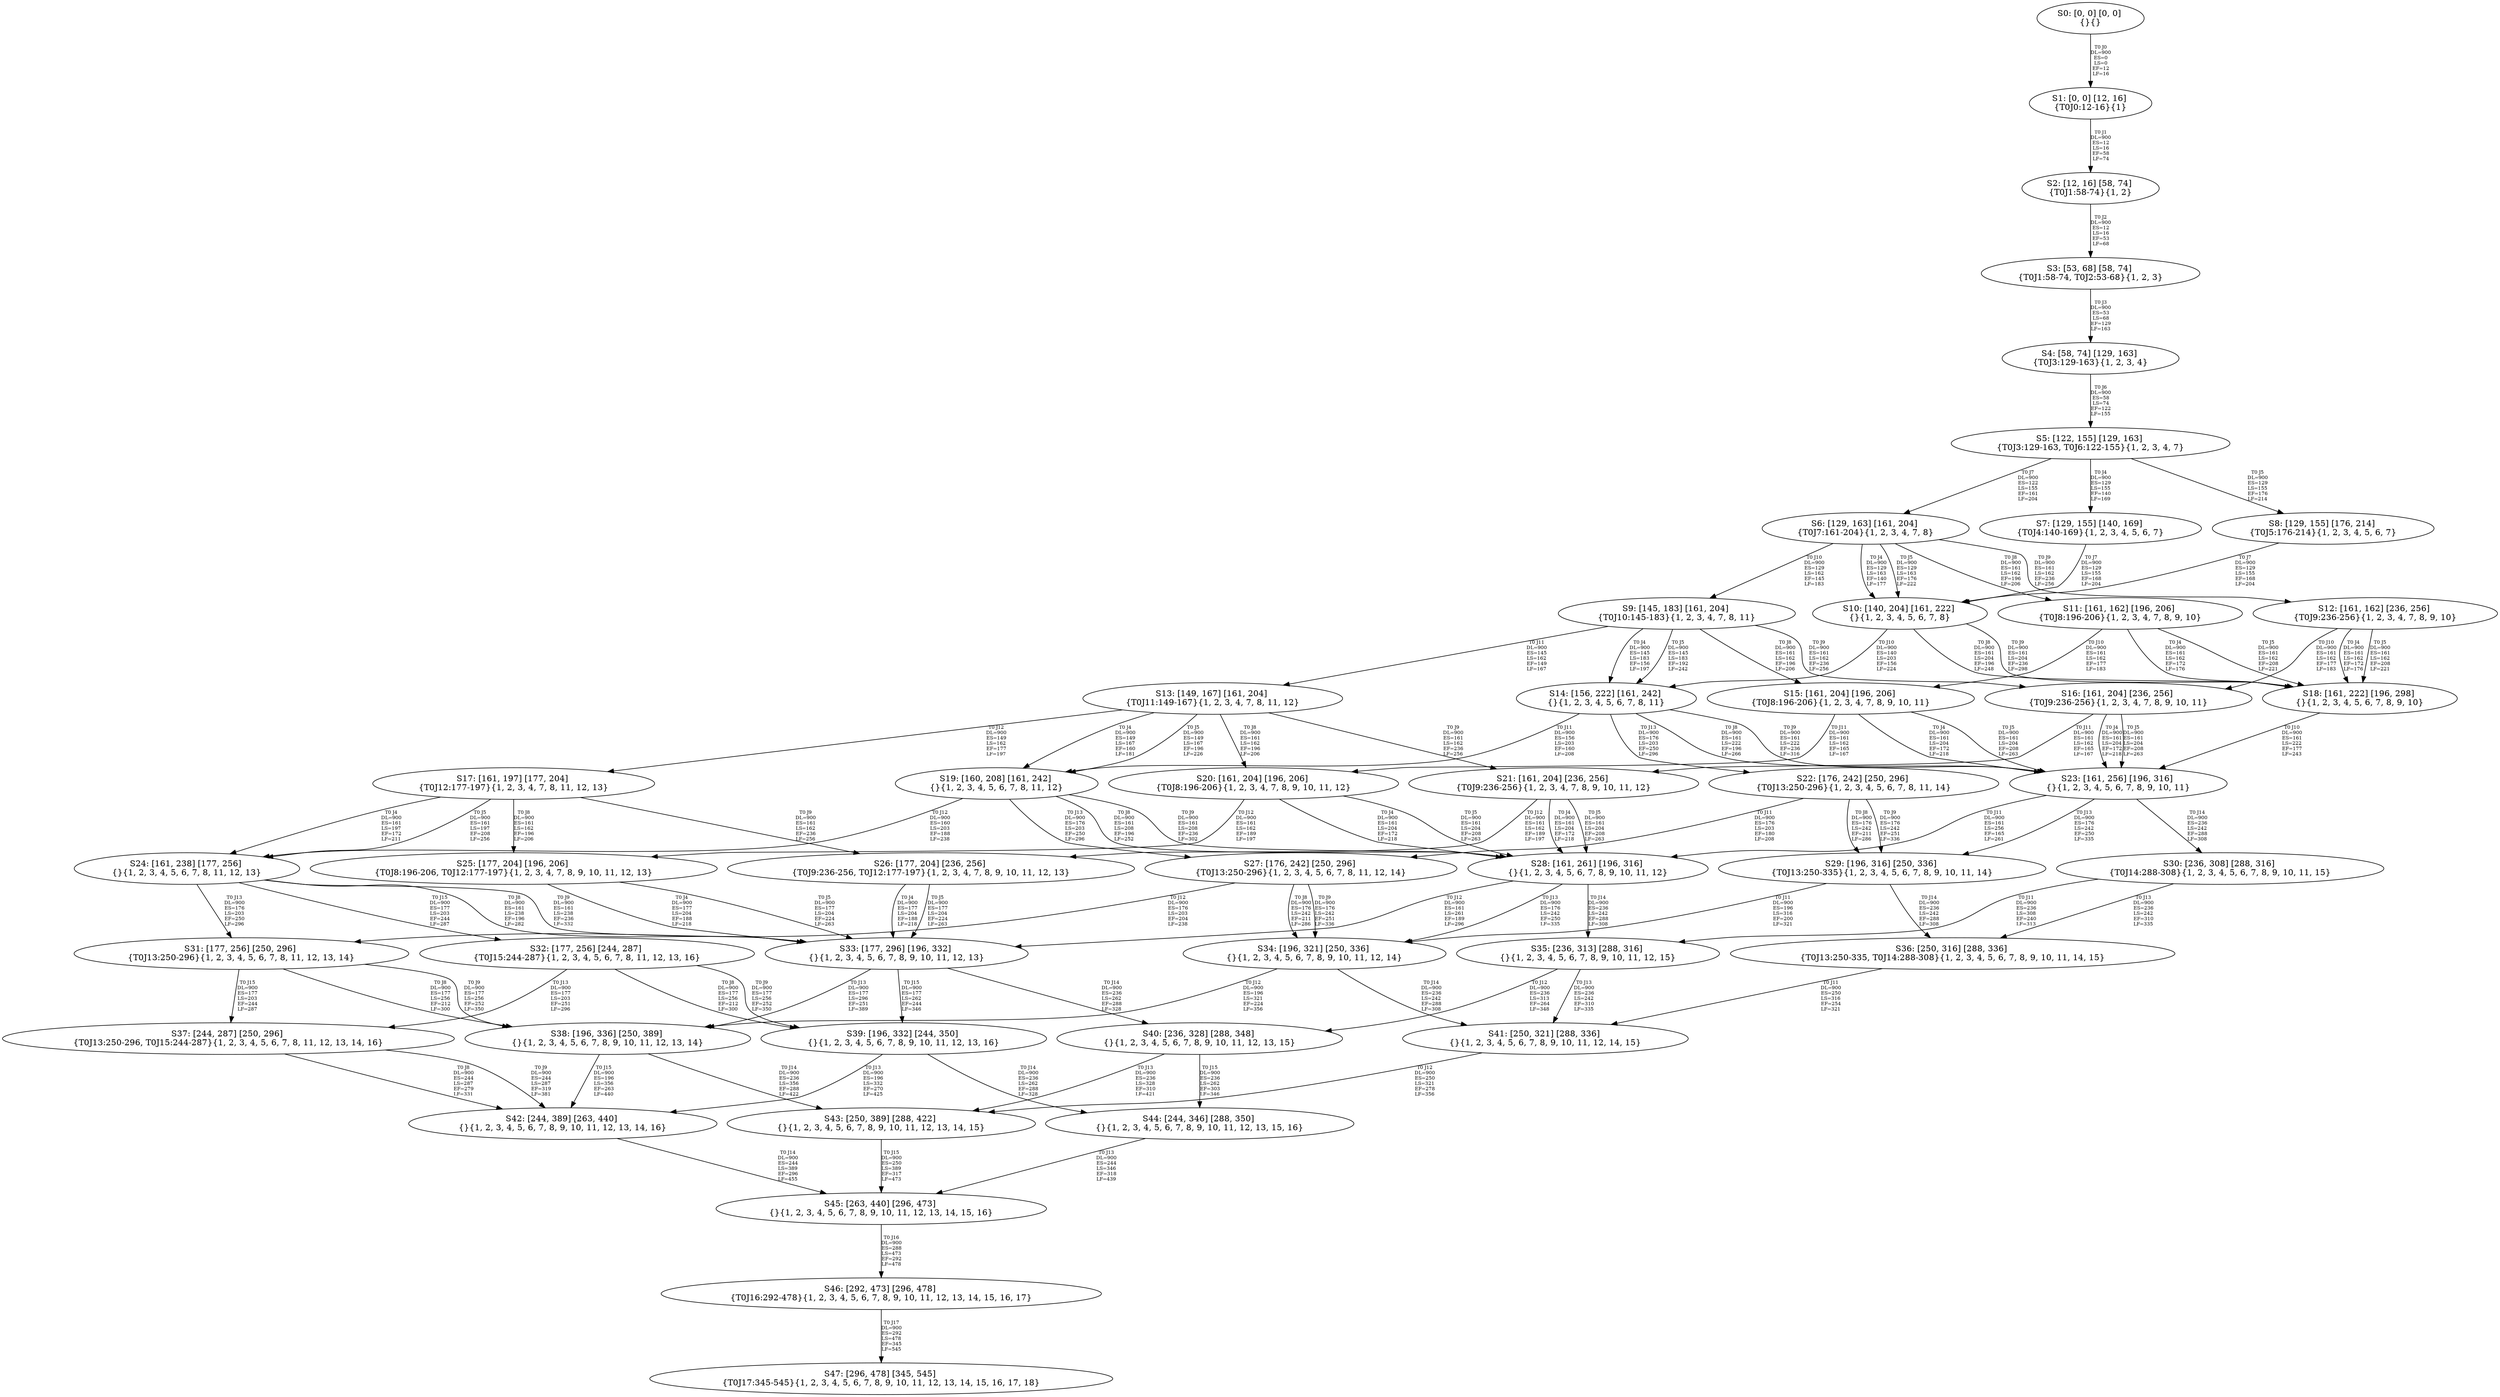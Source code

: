 digraph {
	S0[label="S0: [0, 0] [0, 0] \n{}{}"];
	S1[label="S1: [0, 0] [12, 16] \n{T0J0:12-16}{1}"];
	S2[label="S2: [12, 16] [58, 74] \n{T0J1:58-74}{1, 2}"];
	S3[label="S3: [53, 68] [58, 74] \n{T0J1:58-74, T0J2:53-68}{1, 2, 3}"];
	S4[label="S4: [58, 74] [129, 163] \n{T0J3:129-163}{1, 2, 3, 4}"];
	S5[label="S5: [122, 155] [129, 163] \n{T0J3:129-163, T0J6:122-155}{1, 2, 3, 4, 7}"];
	S6[label="S6: [129, 163] [161, 204] \n{T0J7:161-204}{1, 2, 3, 4, 7, 8}"];
	S7[label="S7: [129, 155] [140, 169] \n{T0J4:140-169}{1, 2, 3, 4, 5, 6, 7}"];
	S8[label="S8: [129, 155] [176, 214] \n{T0J5:176-214}{1, 2, 3, 4, 5, 6, 7}"];
	S9[label="S9: [145, 183] [161, 204] \n{T0J10:145-183}{1, 2, 3, 4, 7, 8, 11}"];
	S10[label="S10: [140, 204] [161, 222] \n{}{1, 2, 3, 4, 5, 6, 7, 8}"];
	S11[label="S11: [161, 162] [196, 206] \n{T0J8:196-206}{1, 2, 3, 4, 7, 8, 9, 10}"];
	S12[label="S12: [161, 162] [236, 256] \n{T0J9:236-256}{1, 2, 3, 4, 7, 8, 9, 10}"];
	S13[label="S13: [149, 167] [161, 204] \n{T0J11:149-167}{1, 2, 3, 4, 7, 8, 11, 12}"];
	S14[label="S14: [156, 222] [161, 242] \n{}{1, 2, 3, 4, 5, 6, 7, 8, 11}"];
	S15[label="S15: [161, 204] [196, 206] \n{T0J8:196-206}{1, 2, 3, 4, 7, 8, 9, 10, 11}"];
	S16[label="S16: [161, 204] [236, 256] \n{T0J9:236-256}{1, 2, 3, 4, 7, 8, 9, 10, 11}"];
	S17[label="S17: [161, 197] [177, 204] \n{T0J12:177-197}{1, 2, 3, 4, 7, 8, 11, 12, 13}"];
	S18[label="S18: [161, 222] [196, 298] \n{}{1, 2, 3, 4, 5, 6, 7, 8, 9, 10}"];
	S19[label="S19: [160, 208] [161, 242] \n{}{1, 2, 3, 4, 5, 6, 7, 8, 11, 12}"];
	S20[label="S20: [161, 204] [196, 206] \n{T0J8:196-206}{1, 2, 3, 4, 7, 8, 9, 10, 11, 12}"];
	S21[label="S21: [161, 204] [236, 256] \n{T0J9:236-256}{1, 2, 3, 4, 7, 8, 9, 10, 11, 12}"];
	S22[label="S22: [176, 242] [250, 296] \n{T0J13:250-296}{1, 2, 3, 4, 5, 6, 7, 8, 11, 14}"];
	S23[label="S23: [161, 256] [196, 316] \n{}{1, 2, 3, 4, 5, 6, 7, 8, 9, 10, 11}"];
	S24[label="S24: [161, 238] [177, 256] \n{}{1, 2, 3, 4, 5, 6, 7, 8, 11, 12, 13}"];
	S25[label="S25: [177, 204] [196, 206] \n{T0J8:196-206, T0J12:177-197}{1, 2, 3, 4, 7, 8, 9, 10, 11, 12, 13}"];
	S26[label="S26: [177, 204] [236, 256] \n{T0J9:236-256, T0J12:177-197}{1, 2, 3, 4, 7, 8, 9, 10, 11, 12, 13}"];
	S27[label="S27: [176, 242] [250, 296] \n{T0J13:250-296}{1, 2, 3, 4, 5, 6, 7, 8, 11, 12, 14}"];
	S28[label="S28: [161, 261] [196, 316] \n{}{1, 2, 3, 4, 5, 6, 7, 8, 9, 10, 11, 12}"];
	S29[label="S29: [196, 316] [250, 336] \n{T0J13:250-335}{1, 2, 3, 4, 5, 6, 7, 8, 9, 10, 11, 14}"];
	S30[label="S30: [236, 308] [288, 316] \n{T0J14:288-308}{1, 2, 3, 4, 5, 6, 7, 8, 9, 10, 11, 15}"];
	S31[label="S31: [177, 256] [250, 296] \n{T0J13:250-296}{1, 2, 3, 4, 5, 6, 7, 8, 11, 12, 13, 14}"];
	S32[label="S32: [177, 256] [244, 287] \n{T0J15:244-287}{1, 2, 3, 4, 5, 6, 7, 8, 11, 12, 13, 16}"];
	S33[label="S33: [177, 296] [196, 332] \n{}{1, 2, 3, 4, 5, 6, 7, 8, 9, 10, 11, 12, 13}"];
	S34[label="S34: [196, 321] [250, 336] \n{}{1, 2, 3, 4, 5, 6, 7, 8, 9, 10, 11, 12, 14}"];
	S35[label="S35: [236, 313] [288, 316] \n{}{1, 2, 3, 4, 5, 6, 7, 8, 9, 10, 11, 12, 15}"];
	S36[label="S36: [250, 316] [288, 336] \n{T0J13:250-335, T0J14:288-308}{1, 2, 3, 4, 5, 6, 7, 8, 9, 10, 11, 14, 15}"];
	S37[label="S37: [244, 287] [250, 296] \n{T0J13:250-296, T0J15:244-287}{1, 2, 3, 4, 5, 6, 7, 8, 11, 12, 13, 14, 16}"];
	S38[label="S38: [196, 336] [250, 389] \n{}{1, 2, 3, 4, 5, 6, 7, 8, 9, 10, 11, 12, 13, 14}"];
	S39[label="S39: [196, 332] [244, 350] \n{}{1, 2, 3, 4, 5, 6, 7, 8, 9, 10, 11, 12, 13, 16}"];
	S40[label="S40: [236, 328] [288, 348] \n{}{1, 2, 3, 4, 5, 6, 7, 8, 9, 10, 11, 12, 13, 15}"];
	S41[label="S41: [250, 321] [288, 336] \n{}{1, 2, 3, 4, 5, 6, 7, 8, 9, 10, 11, 12, 14, 15}"];
	S42[label="S42: [244, 389] [263, 440] \n{}{1, 2, 3, 4, 5, 6, 7, 8, 9, 10, 11, 12, 13, 14, 16}"];
	S43[label="S43: [250, 389] [288, 422] \n{}{1, 2, 3, 4, 5, 6, 7, 8, 9, 10, 11, 12, 13, 14, 15}"];
	S44[label="S44: [244, 346] [288, 350] \n{}{1, 2, 3, 4, 5, 6, 7, 8, 9, 10, 11, 12, 13, 15, 16}"];
	S45[label="S45: [263, 440] [296, 473] \n{}{1, 2, 3, 4, 5, 6, 7, 8, 9, 10, 11, 12, 13, 14, 15, 16}"];
	S46[label="S46: [292, 473] [296, 478] \n{T0J16:292-478}{1, 2, 3, 4, 5, 6, 7, 8, 9, 10, 11, 12, 13, 14, 15, 16, 17}"];
	S47[label="S47: [296, 478] [345, 545] \n{T0J17:345-545}{1, 2, 3, 4, 5, 6, 7, 8, 9, 10, 11, 12, 13, 14, 15, 16, 17, 18}"];
	S0 -> S1[label="T0 J0\nDL=900\nES=0\nLS=0\nEF=12\nLF=16",fontsize=8];
	S1 -> S2[label="T0 J1\nDL=900\nES=12\nLS=16\nEF=58\nLF=74",fontsize=8];
	S2 -> S3[label="T0 J2\nDL=900\nES=12\nLS=16\nEF=53\nLF=68",fontsize=8];
	S3 -> S4[label="T0 J3\nDL=900\nES=53\nLS=68\nEF=129\nLF=163",fontsize=8];
	S4 -> S5[label="T0 J6\nDL=900\nES=58\nLS=74\nEF=122\nLF=155",fontsize=8];
	S5 -> S7[label="T0 J4\nDL=900\nES=129\nLS=155\nEF=140\nLF=169",fontsize=8];
	S5 -> S8[label="T0 J5\nDL=900\nES=129\nLS=155\nEF=176\nLF=214",fontsize=8];
	S5 -> S6[label="T0 J7\nDL=900\nES=122\nLS=155\nEF=161\nLF=204",fontsize=8];
	S6 -> S10[label="T0 J4\nDL=900\nES=129\nLS=163\nEF=140\nLF=177",fontsize=8];
	S6 -> S10[label="T0 J5\nDL=900\nES=129\nLS=163\nEF=176\nLF=222",fontsize=8];
	S6 -> S11[label="T0 J8\nDL=900\nES=161\nLS=162\nEF=196\nLF=206",fontsize=8];
	S6 -> S12[label="T0 J9\nDL=900\nES=161\nLS=162\nEF=236\nLF=256",fontsize=8];
	S6 -> S9[label="T0 J10\nDL=900\nES=129\nLS=162\nEF=145\nLF=183",fontsize=8];
	S7 -> S10[label="T0 J7\nDL=900\nES=129\nLS=155\nEF=168\nLF=204",fontsize=8];
	S8 -> S10[label="T0 J7\nDL=900\nES=129\nLS=155\nEF=168\nLF=204",fontsize=8];
	S9 -> S14[label="T0 J4\nDL=900\nES=145\nLS=183\nEF=156\nLF=197",fontsize=8];
	S9 -> S14[label="T0 J5\nDL=900\nES=145\nLS=183\nEF=192\nLF=242",fontsize=8];
	S9 -> S15[label="T0 J8\nDL=900\nES=161\nLS=162\nEF=196\nLF=206",fontsize=8];
	S9 -> S16[label="T0 J9\nDL=900\nES=161\nLS=162\nEF=236\nLF=256",fontsize=8];
	S9 -> S13[label="T0 J11\nDL=900\nES=145\nLS=162\nEF=149\nLF=167",fontsize=8];
	S10 -> S18[label="T0 J8\nDL=900\nES=161\nLS=204\nEF=196\nLF=248",fontsize=8];
	S10 -> S18[label="T0 J9\nDL=900\nES=161\nLS=204\nEF=236\nLF=298",fontsize=8];
	S10 -> S14[label="T0 J10\nDL=900\nES=140\nLS=203\nEF=156\nLF=224",fontsize=8];
	S11 -> S18[label="T0 J4\nDL=900\nES=161\nLS=162\nEF=172\nLF=176",fontsize=8];
	S11 -> S18[label="T0 J5\nDL=900\nES=161\nLS=162\nEF=208\nLF=221",fontsize=8];
	S11 -> S15[label="T0 J10\nDL=900\nES=161\nLS=162\nEF=177\nLF=183",fontsize=8];
	S12 -> S18[label="T0 J4\nDL=900\nES=161\nLS=162\nEF=172\nLF=176",fontsize=8];
	S12 -> S18[label="T0 J5\nDL=900\nES=161\nLS=162\nEF=208\nLF=221",fontsize=8];
	S12 -> S16[label="T0 J10\nDL=900\nES=161\nLS=162\nEF=177\nLF=183",fontsize=8];
	S13 -> S19[label="T0 J4\nDL=900\nES=149\nLS=167\nEF=160\nLF=181",fontsize=8];
	S13 -> S19[label="T0 J5\nDL=900\nES=149\nLS=167\nEF=196\nLF=226",fontsize=8];
	S13 -> S20[label="T0 J8\nDL=900\nES=161\nLS=162\nEF=196\nLF=206",fontsize=8];
	S13 -> S21[label="T0 J9\nDL=900\nES=161\nLS=162\nEF=236\nLF=256",fontsize=8];
	S13 -> S17[label="T0 J12\nDL=900\nES=149\nLS=162\nEF=177\nLF=197",fontsize=8];
	S14 -> S23[label="T0 J8\nDL=900\nES=161\nLS=222\nEF=196\nLF=266",fontsize=8];
	S14 -> S23[label="T0 J9\nDL=900\nES=161\nLS=222\nEF=236\nLF=316",fontsize=8];
	S14 -> S19[label="T0 J11\nDL=900\nES=156\nLS=203\nEF=160\nLF=208",fontsize=8];
	S14 -> S22[label="T0 J13\nDL=900\nES=176\nLS=203\nEF=250\nLF=296",fontsize=8];
	S15 -> S23[label="T0 J4\nDL=900\nES=161\nLS=204\nEF=172\nLF=218",fontsize=8];
	S15 -> S23[label="T0 J5\nDL=900\nES=161\nLS=204\nEF=208\nLF=263",fontsize=8];
	S15 -> S20[label="T0 J11\nDL=900\nES=161\nLS=162\nEF=165\nLF=167",fontsize=8];
	S16 -> S23[label="T0 J4\nDL=900\nES=161\nLS=204\nEF=172\nLF=218",fontsize=8];
	S16 -> S23[label="T0 J5\nDL=900\nES=161\nLS=204\nEF=208\nLF=263",fontsize=8];
	S16 -> S21[label="T0 J11\nDL=900\nES=161\nLS=162\nEF=165\nLF=167",fontsize=8];
	S17 -> S24[label="T0 J4\nDL=900\nES=161\nLS=197\nEF=172\nLF=211",fontsize=8];
	S17 -> S24[label="T0 J5\nDL=900\nES=161\nLS=197\nEF=208\nLF=256",fontsize=8];
	S17 -> S25[label="T0 J8\nDL=900\nES=161\nLS=162\nEF=196\nLF=206",fontsize=8];
	S17 -> S26[label="T0 J9\nDL=900\nES=161\nLS=162\nEF=236\nLF=256",fontsize=8];
	S18 -> S23[label="T0 J10\nDL=900\nES=161\nLS=222\nEF=177\nLF=243",fontsize=8];
	S19 -> S28[label="T0 J8\nDL=900\nES=161\nLS=208\nEF=196\nLF=252",fontsize=8];
	S19 -> S28[label="T0 J9\nDL=900\nES=161\nLS=208\nEF=236\nLF=302",fontsize=8];
	S19 -> S24[label="T0 J12\nDL=900\nES=160\nLS=203\nEF=188\nLF=238",fontsize=8];
	S19 -> S27[label="T0 J13\nDL=900\nES=176\nLS=203\nEF=250\nLF=296",fontsize=8];
	S20 -> S28[label="T0 J4\nDL=900\nES=161\nLS=204\nEF=172\nLF=218",fontsize=8];
	S20 -> S28[label="T0 J5\nDL=900\nES=161\nLS=204\nEF=208\nLF=263",fontsize=8];
	S20 -> S25[label="T0 J12\nDL=900\nES=161\nLS=162\nEF=189\nLF=197",fontsize=8];
	S21 -> S28[label="T0 J4\nDL=900\nES=161\nLS=204\nEF=172\nLF=218",fontsize=8];
	S21 -> S28[label="T0 J5\nDL=900\nES=161\nLS=204\nEF=208\nLF=263",fontsize=8];
	S21 -> S26[label="T0 J12\nDL=900\nES=161\nLS=162\nEF=189\nLF=197",fontsize=8];
	S22 -> S29[label="T0 J8\nDL=900\nES=176\nLS=242\nEF=211\nLF=286",fontsize=8];
	S22 -> S29[label="T0 J9\nDL=900\nES=176\nLS=242\nEF=251\nLF=336",fontsize=8];
	S22 -> S27[label="T0 J11\nDL=900\nES=176\nLS=203\nEF=180\nLF=208",fontsize=8];
	S23 -> S28[label="T0 J11\nDL=900\nES=161\nLS=256\nEF=165\nLF=261",fontsize=8];
	S23 -> S29[label="T0 J13\nDL=900\nES=176\nLS=242\nEF=250\nLF=335",fontsize=8];
	S23 -> S30[label="T0 J14\nDL=900\nES=236\nLS=242\nEF=288\nLF=308",fontsize=8];
	S24 -> S33[label="T0 J8\nDL=900\nES=161\nLS=238\nEF=196\nLF=282",fontsize=8];
	S24 -> S33[label="T0 J9\nDL=900\nES=161\nLS=238\nEF=236\nLF=332",fontsize=8];
	S24 -> S31[label="T0 J13\nDL=900\nES=176\nLS=203\nEF=250\nLF=296",fontsize=8];
	S24 -> S32[label="T0 J15\nDL=900\nES=177\nLS=203\nEF=244\nLF=287",fontsize=8];
	S25 -> S33[label="T0 J4\nDL=900\nES=177\nLS=204\nEF=188\nLF=218",fontsize=8];
	S25 -> S33[label="T0 J5\nDL=900\nES=177\nLS=204\nEF=224\nLF=263",fontsize=8];
	S26 -> S33[label="T0 J4\nDL=900\nES=177\nLS=204\nEF=188\nLF=218",fontsize=8];
	S26 -> S33[label="T0 J5\nDL=900\nES=177\nLS=204\nEF=224\nLF=263",fontsize=8];
	S27 -> S34[label="T0 J8\nDL=900\nES=176\nLS=242\nEF=211\nLF=286",fontsize=8];
	S27 -> S34[label="T0 J9\nDL=900\nES=176\nLS=242\nEF=251\nLF=336",fontsize=8];
	S27 -> S31[label="T0 J12\nDL=900\nES=176\nLS=203\nEF=204\nLF=238",fontsize=8];
	S28 -> S33[label="T0 J12\nDL=900\nES=161\nLS=261\nEF=189\nLF=296",fontsize=8];
	S28 -> S34[label="T0 J13\nDL=900\nES=176\nLS=242\nEF=250\nLF=335",fontsize=8];
	S28 -> S35[label="T0 J14\nDL=900\nES=236\nLS=242\nEF=288\nLF=308",fontsize=8];
	S29 -> S34[label="T0 J11\nDL=900\nES=196\nLS=316\nEF=200\nLF=321",fontsize=8];
	S29 -> S36[label="T0 J14\nDL=900\nES=236\nLS=242\nEF=288\nLF=308",fontsize=8];
	S30 -> S35[label="T0 J11\nDL=900\nES=236\nLS=308\nEF=240\nLF=313",fontsize=8];
	S30 -> S36[label="T0 J13\nDL=900\nES=236\nLS=242\nEF=310\nLF=335",fontsize=8];
	S31 -> S38[label="T0 J8\nDL=900\nES=177\nLS=256\nEF=212\nLF=300",fontsize=8];
	S31 -> S38[label="T0 J9\nDL=900\nES=177\nLS=256\nEF=252\nLF=350",fontsize=8];
	S31 -> S37[label="T0 J15\nDL=900\nES=177\nLS=203\nEF=244\nLF=287",fontsize=8];
	S32 -> S39[label="T0 J8\nDL=900\nES=177\nLS=256\nEF=212\nLF=300",fontsize=8];
	S32 -> S39[label="T0 J9\nDL=900\nES=177\nLS=256\nEF=252\nLF=350",fontsize=8];
	S32 -> S37[label="T0 J13\nDL=900\nES=177\nLS=203\nEF=251\nLF=296",fontsize=8];
	S33 -> S38[label="T0 J13\nDL=900\nES=177\nLS=296\nEF=251\nLF=389",fontsize=8];
	S33 -> S40[label="T0 J14\nDL=900\nES=236\nLS=262\nEF=288\nLF=328",fontsize=8];
	S33 -> S39[label="T0 J15\nDL=900\nES=177\nLS=262\nEF=244\nLF=346",fontsize=8];
	S34 -> S38[label="T0 J12\nDL=900\nES=196\nLS=321\nEF=224\nLF=356",fontsize=8];
	S34 -> S41[label="T0 J14\nDL=900\nES=236\nLS=242\nEF=288\nLF=308",fontsize=8];
	S35 -> S40[label="T0 J12\nDL=900\nES=236\nLS=313\nEF=264\nLF=348",fontsize=8];
	S35 -> S41[label="T0 J13\nDL=900\nES=236\nLS=242\nEF=310\nLF=335",fontsize=8];
	S36 -> S41[label="T0 J11\nDL=900\nES=250\nLS=316\nEF=254\nLF=321",fontsize=8];
	S37 -> S42[label="T0 J8\nDL=900\nES=244\nLS=287\nEF=279\nLF=331",fontsize=8];
	S37 -> S42[label="T0 J9\nDL=900\nES=244\nLS=287\nEF=319\nLF=381",fontsize=8];
	S38 -> S43[label="T0 J14\nDL=900\nES=236\nLS=356\nEF=288\nLF=422",fontsize=8];
	S38 -> S42[label="T0 J15\nDL=900\nES=196\nLS=356\nEF=263\nLF=440",fontsize=8];
	S39 -> S42[label="T0 J13\nDL=900\nES=196\nLS=332\nEF=270\nLF=425",fontsize=8];
	S39 -> S44[label="T0 J14\nDL=900\nES=236\nLS=262\nEF=288\nLF=328",fontsize=8];
	S40 -> S43[label="T0 J13\nDL=900\nES=236\nLS=328\nEF=310\nLF=421",fontsize=8];
	S40 -> S44[label="T0 J15\nDL=900\nES=236\nLS=262\nEF=303\nLF=346",fontsize=8];
	S41 -> S43[label="T0 J12\nDL=900\nES=250\nLS=321\nEF=278\nLF=356",fontsize=8];
	S42 -> S45[label="T0 J14\nDL=900\nES=244\nLS=389\nEF=296\nLF=455",fontsize=8];
	S43 -> S45[label="T0 J15\nDL=900\nES=250\nLS=389\nEF=317\nLF=473",fontsize=8];
	S44 -> S45[label="T0 J13\nDL=900\nES=244\nLS=346\nEF=318\nLF=439",fontsize=8];
	S45 -> S46[label="T0 J16\nDL=900\nES=288\nLS=473\nEF=292\nLF=478",fontsize=8];
	S46 -> S47[label="T0 J17\nDL=900\nES=292\nLS=478\nEF=345\nLF=545",fontsize=8];
}

